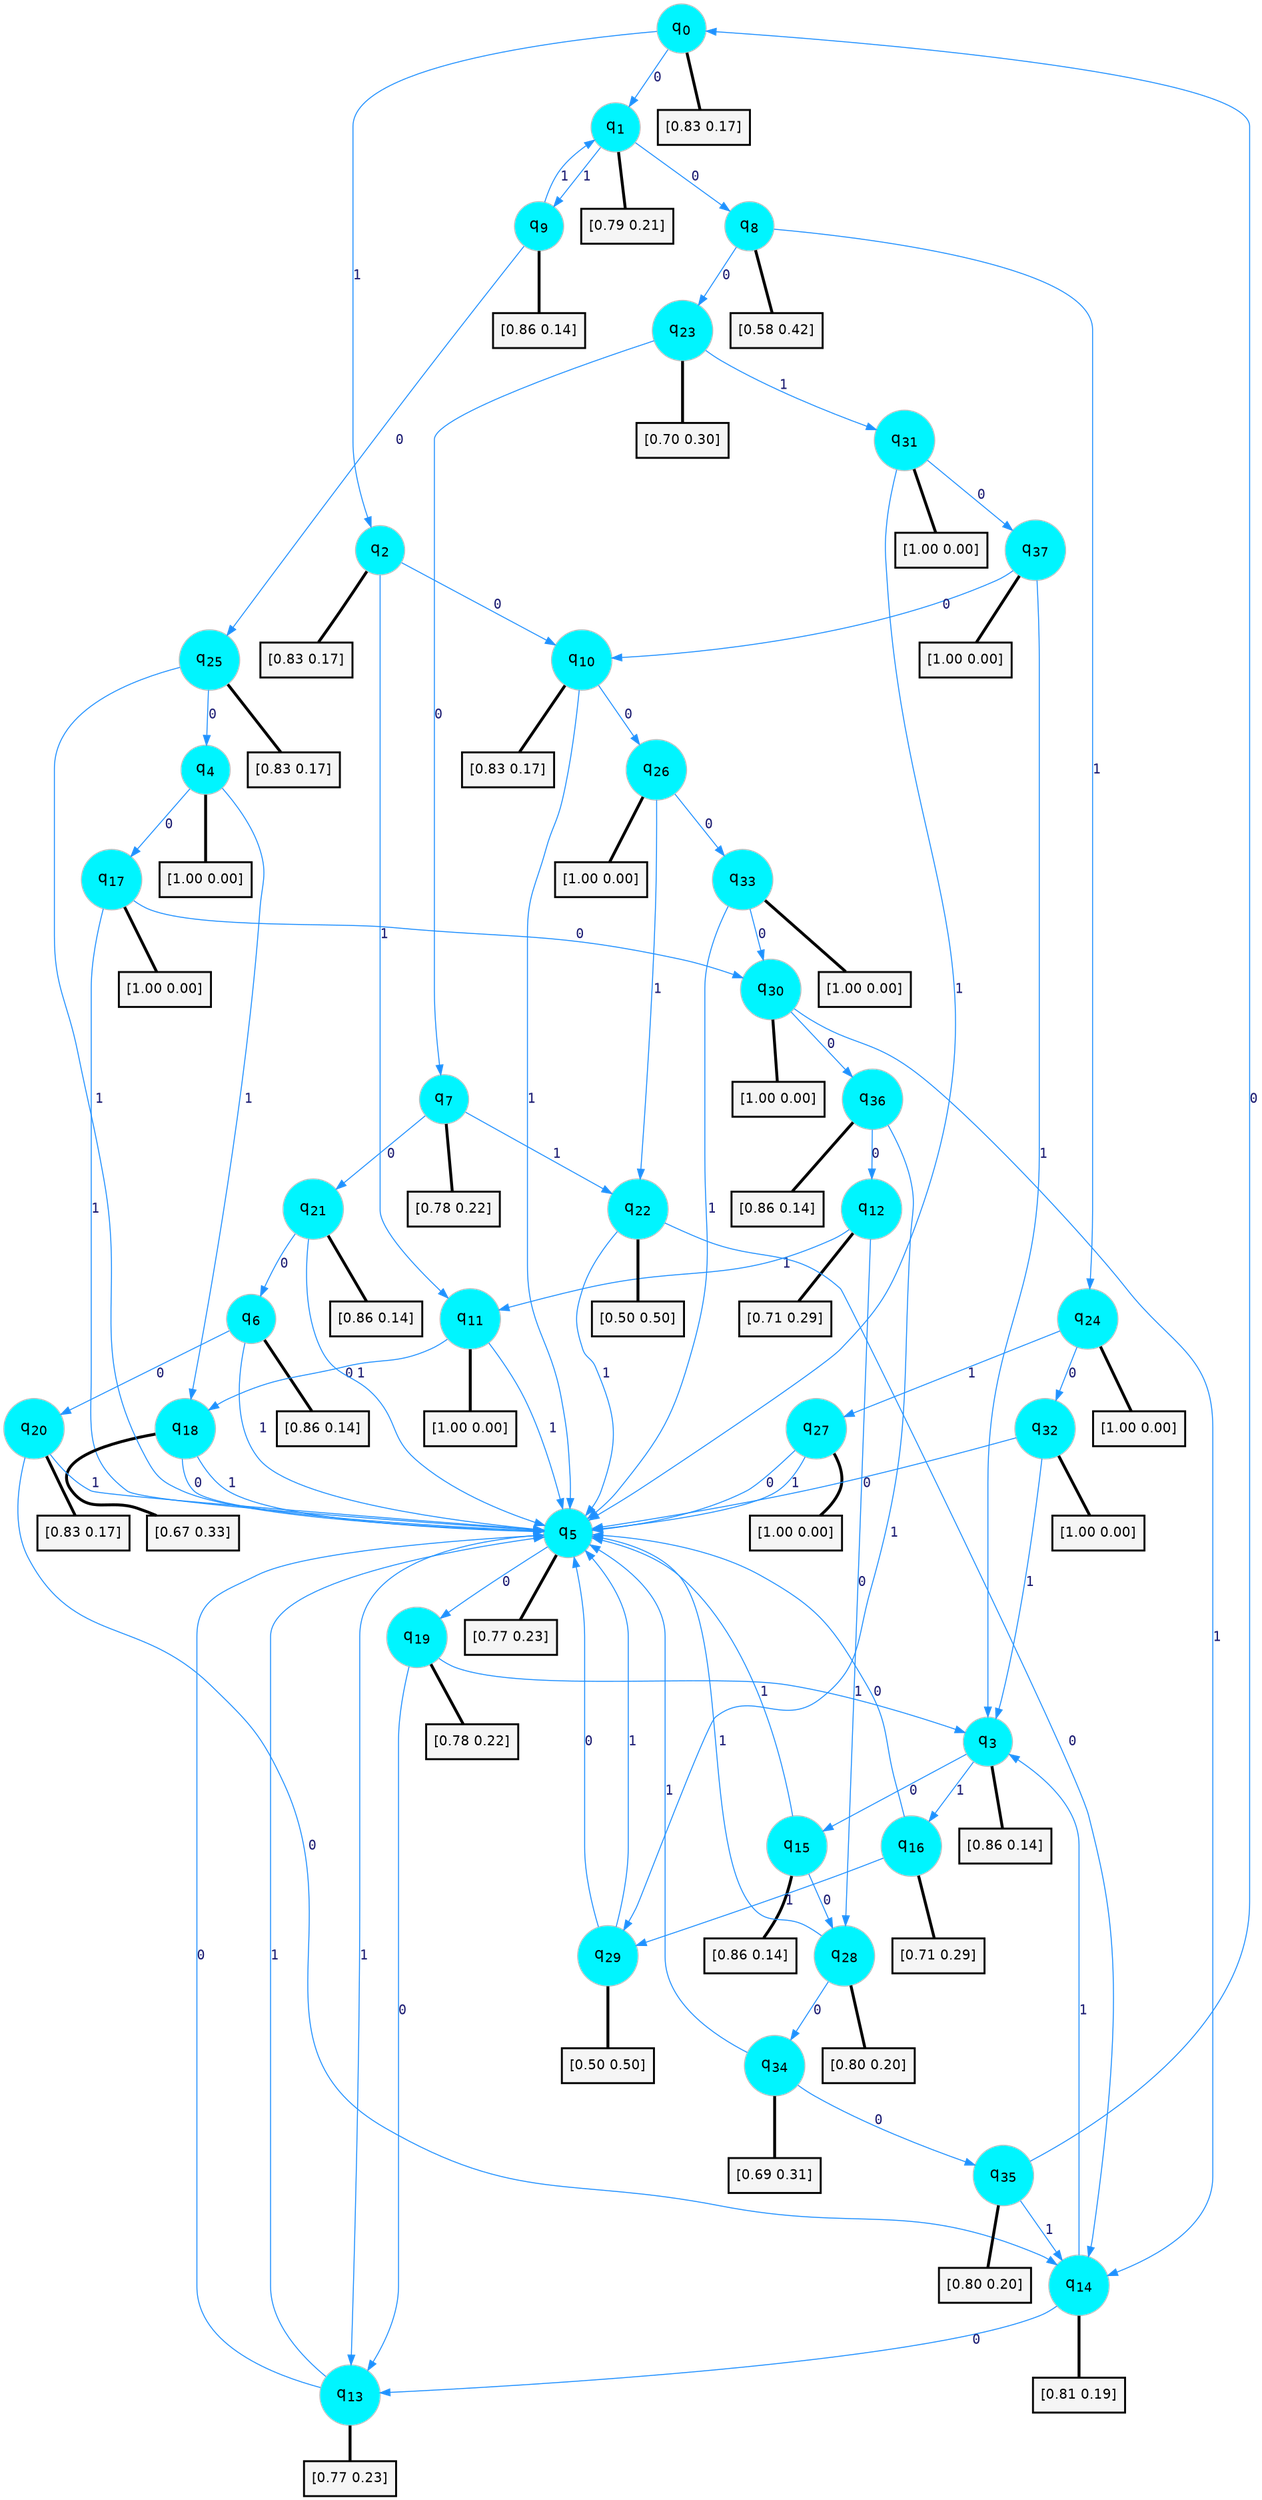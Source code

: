 digraph G {
graph [
bgcolor=transparent, dpi=300, rankdir=TD, size="40,25"];
node [
color=gray, fillcolor=turquoise1, fontcolor=black, fontname=Helvetica, fontsize=16, fontweight=bold, shape=circle, style=filled];
edge [
arrowsize=1, color=dodgerblue1, fontcolor=midnightblue, fontname=courier, fontweight=bold, penwidth=1, style=solid, weight=20];
0[label=<q<SUB>0</SUB>>];
1[label=<q<SUB>1</SUB>>];
2[label=<q<SUB>2</SUB>>];
3[label=<q<SUB>3</SUB>>];
4[label=<q<SUB>4</SUB>>];
5[label=<q<SUB>5</SUB>>];
6[label=<q<SUB>6</SUB>>];
7[label=<q<SUB>7</SUB>>];
8[label=<q<SUB>8</SUB>>];
9[label=<q<SUB>9</SUB>>];
10[label=<q<SUB>10</SUB>>];
11[label=<q<SUB>11</SUB>>];
12[label=<q<SUB>12</SUB>>];
13[label=<q<SUB>13</SUB>>];
14[label=<q<SUB>14</SUB>>];
15[label=<q<SUB>15</SUB>>];
16[label=<q<SUB>16</SUB>>];
17[label=<q<SUB>17</SUB>>];
18[label=<q<SUB>18</SUB>>];
19[label=<q<SUB>19</SUB>>];
20[label=<q<SUB>20</SUB>>];
21[label=<q<SUB>21</SUB>>];
22[label=<q<SUB>22</SUB>>];
23[label=<q<SUB>23</SUB>>];
24[label=<q<SUB>24</SUB>>];
25[label=<q<SUB>25</SUB>>];
26[label=<q<SUB>26</SUB>>];
27[label=<q<SUB>27</SUB>>];
28[label=<q<SUB>28</SUB>>];
29[label=<q<SUB>29</SUB>>];
30[label=<q<SUB>30</SUB>>];
31[label=<q<SUB>31</SUB>>];
32[label=<q<SUB>32</SUB>>];
33[label=<q<SUB>33</SUB>>];
34[label=<q<SUB>34</SUB>>];
35[label=<q<SUB>35</SUB>>];
36[label=<q<SUB>36</SUB>>];
37[label=<q<SUB>37</SUB>>];
38[label="[0.83 0.17]", shape=box,fontcolor=black, fontname=Helvetica, fontsize=14, penwidth=2, fillcolor=whitesmoke,color=black];
39[label="[0.79 0.21]", shape=box,fontcolor=black, fontname=Helvetica, fontsize=14, penwidth=2, fillcolor=whitesmoke,color=black];
40[label="[0.83 0.17]", shape=box,fontcolor=black, fontname=Helvetica, fontsize=14, penwidth=2, fillcolor=whitesmoke,color=black];
41[label="[0.86 0.14]", shape=box,fontcolor=black, fontname=Helvetica, fontsize=14, penwidth=2, fillcolor=whitesmoke,color=black];
42[label="[1.00 0.00]", shape=box,fontcolor=black, fontname=Helvetica, fontsize=14, penwidth=2, fillcolor=whitesmoke,color=black];
43[label="[0.77 0.23]", shape=box,fontcolor=black, fontname=Helvetica, fontsize=14, penwidth=2, fillcolor=whitesmoke,color=black];
44[label="[0.86 0.14]", shape=box,fontcolor=black, fontname=Helvetica, fontsize=14, penwidth=2, fillcolor=whitesmoke,color=black];
45[label="[0.78 0.22]", shape=box,fontcolor=black, fontname=Helvetica, fontsize=14, penwidth=2, fillcolor=whitesmoke,color=black];
46[label="[0.58 0.42]", shape=box,fontcolor=black, fontname=Helvetica, fontsize=14, penwidth=2, fillcolor=whitesmoke,color=black];
47[label="[0.86 0.14]", shape=box,fontcolor=black, fontname=Helvetica, fontsize=14, penwidth=2, fillcolor=whitesmoke,color=black];
48[label="[0.83 0.17]", shape=box,fontcolor=black, fontname=Helvetica, fontsize=14, penwidth=2, fillcolor=whitesmoke,color=black];
49[label="[1.00 0.00]", shape=box,fontcolor=black, fontname=Helvetica, fontsize=14, penwidth=2, fillcolor=whitesmoke,color=black];
50[label="[0.71 0.29]", shape=box,fontcolor=black, fontname=Helvetica, fontsize=14, penwidth=2, fillcolor=whitesmoke,color=black];
51[label="[0.77 0.23]", shape=box,fontcolor=black, fontname=Helvetica, fontsize=14, penwidth=2, fillcolor=whitesmoke,color=black];
52[label="[0.81 0.19]", shape=box,fontcolor=black, fontname=Helvetica, fontsize=14, penwidth=2, fillcolor=whitesmoke,color=black];
53[label="[0.86 0.14]", shape=box,fontcolor=black, fontname=Helvetica, fontsize=14, penwidth=2, fillcolor=whitesmoke,color=black];
54[label="[0.71 0.29]", shape=box,fontcolor=black, fontname=Helvetica, fontsize=14, penwidth=2, fillcolor=whitesmoke,color=black];
55[label="[1.00 0.00]", shape=box,fontcolor=black, fontname=Helvetica, fontsize=14, penwidth=2, fillcolor=whitesmoke,color=black];
56[label="[0.67 0.33]", shape=box,fontcolor=black, fontname=Helvetica, fontsize=14, penwidth=2, fillcolor=whitesmoke,color=black];
57[label="[0.78 0.22]", shape=box,fontcolor=black, fontname=Helvetica, fontsize=14, penwidth=2, fillcolor=whitesmoke,color=black];
58[label="[0.83 0.17]", shape=box,fontcolor=black, fontname=Helvetica, fontsize=14, penwidth=2, fillcolor=whitesmoke,color=black];
59[label="[0.86 0.14]", shape=box,fontcolor=black, fontname=Helvetica, fontsize=14, penwidth=2, fillcolor=whitesmoke,color=black];
60[label="[0.50 0.50]", shape=box,fontcolor=black, fontname=Helvetica, fontsize=14, penwidth=2, fillcolor=whitesmoke,color=black];
61[label="[0.70 0.30]", shape=box,fontcolor=black, fontname=Helvetica, fontsize=14, penwidth=2, fillcolor=whitesmoke,color=black];
62[label="[1.00 0.00]", shape=box,fontcolor=black, fontname=Helvetica, fontsize=14, penwidth=2, fillcolor=whitesmoke,color=black];
63[label="[0.83 0.17]", shape=box,fontcolor=black, fontname=Helvetica, fontsize=14, penwidth=2, fillcolor=whitesmoke,color=black];
64[label="[1.00 0.00]", shape=box,fontcolor=black, fontname=Helvetica, fontsize=14, penwidth=2, fillcolor=whitesmoke,color=black];
65[label="[1.00 0.00]", shape=box,fontcolor=black, fontname=Helvetica, fontsize=14, penwidth=2, fillcolor=whitesmoke,color=black];
66[label="[0.80 0.20]", shape=box,fontcolor=black, fontname=Helvetica, fontsize=14, penwidth=2, fillcolor=whitesmoke,color=black];
67[label="[0.50 0.50]", shape=box,fontcolor=black, fontname=Helvetica, fontsize=14, penwidth=2, fillcolor=whitesmoke,color=black];
68[label="[1.00 0.00]", shape=box,fontcolor=black, fontname=Helvetica, fontsize=14, penwidth=2, fillcolor=whitesmoke,color=black];
69[label="[1.00 0.00]", shape=box,fontcolor=black, fontname=Helvetica, fontsize=14, penwidth=2, fillcolor=whitesmoke,color=black];
70[label="[1.00 0.00]", shape=box,fontcolor=black, fontname=Helvetica, fontsize=14, penwidth=2, fillcolor=whitesmoke,color=black];
71[label="[1.00 0.00]", shape=box,fontcolor=black, fontname=Helvetica, fontsize=14, penwidth=2, fillcolor=whitesmoke,color=black];
72[label="[0.69 0.31]", shape=box,fontcolor=black, fontname=Helvetica, fontsize=14, penwidth=2, fillcolor=whitesmoke,color=black];
73[label="[0.80 0.20]", shape=box,fontcolor=black, fontname=Helvetica, fontsize=14, penwidth=2, fillcolor=whitesmoke,color=black];
74[label="[0.86 0.14]", shape=box,fontcolor=black, fontname=Helvetica, fontsize=14, penwidth=2, fillcolor=whitesmoke,color=black];
75[label="[1.00 0.00]", shape=box,fontcolor=black, fontname=Helvetica, fontsize=14, penwidth=2, fillcolor=whitesmoke,color=black];
0->1 [label=0];
0->2 [label=1];
0->38 [arrowhead=none, penwidth=3,color=black];
1->8 [label=0];
1->9 [label=1];
1->39 [arrowhead=none, penwidth=3,color=black];
2->10 [label=0];
2->11 [label=1];
2->40 [arrowhead=none, penwidth=3,color=black];
3->15 [label=0];
3->16 [label=1];
3->41 [arrowhead=none, penwidth=3,color=black];
4->17 [label=0];
4->18 [label=1];
4->42 [arrowhead=none, penwidth=3,color=black];
5->19 [label=0];
5->13 [label=1];
5->43 [arrowhead=none, penwidth=3,color=black];
6->20 [label=0];
6->5 [label=1];
6->44 [arrowhead=none, penwidth=3,color=black];
7->21 [label=0];
7->22 [label=1];
7->45 [arrowhead=none, penwidth=3,color=black];
8->23 [label=0];
8->24 [label=1];
8->46 [arrowhead=none, penwidth=3,color=black];
9->25 [label=0];
9->1 [label=1];
9->47 [arrowhead=none, penwidth=3,color=black];
10->26 [label=0];
10->5 [label=1];
10->48 [arrowhead=none, penwidth=3,color=black];
11->18 [label=0];
11->5 [label=1];
11->49 [arrowhead=none, penwidth=3,color=black];
12->28 [label=0];
12->11 [label=1];
12->50 [arrowhead=none, penwidth=3,color=black];
13->5 [label=0];
13->5 [label=1];
13->51 [arrowhead=none, penwidth=3,color=black];
14->13 [label=0];
14->3 [label=1];
14->52 [arrowhead=none, penwidth=3,color=black];
15->28 [label=0];
15->5 [label=1];
15->53 [arrowhead=none, penwidth=3,color=black];
16->5 [label=0];
16->29 [label=1];
16->54 [arrowhead=none, penwidth=3,color=black];
17->30 [label=0];
17->5 [label=1];
17->55 [arrowhead=none, penwidth=3,color=black];
18->5 [label=0];
18->5 [label=1];
18->56 [arrowhead=none, penwidth=3,color=black];
19->13 [label=0];
19->3 [label=1];
19->57 [arrowhead=none, penwidth=3,color=black];
20->14 [label=0];
20->5 [label=1];
20->58 [arrowhead=none, penwidth=3,color=black];
21->6 [label=0];
21->5 [label=1];
21->59 [arrowhead=none, penwidth=3,color=black];
22->14 [label=0];
22->5 [label=1];
22->60 [arrowhead=none, penwidth=3,color=black];
23->7 [label=0];
23->31 [label=1];
23->61 [arrowhead=none, penwidth=3,color=black];
24->32 [label=0];
24->27 [label=1];
24->62 [arrowhead=none, penwidth=3,color=black];
25->4 [label=0];
25->5 [label=1];
25->63 [arrowhead=none, penwidth=3,color=black];
26->33 [label=0];
26->22 [label=1];
26->64 [arrowhead=none, penwidth=3,color=black];
27->5 [label=0];
27->5 [label=1];
27->65 [arrowhead=none, penwidth=3,color=black];
28->34 [label=0];
28->5 [label=1];
28->66 [arrowhead=none, penwidth=3,color=black];
29->5 [label=0];
29->5 [label=1];
29->67 [arrowhead=none, penwidth=3,color=black];
30->36 [label=0];
30->14 [label=1];
30->68 [arrowhead=none, penwidth=3,color=black];
31->37 [label=0];
31->5 [label=1];
31->69 [arrowhead=none, penwidth=3,color=black];
32->5 [label=0];
32->3 [label=1];
32->70 [arrowhead=none, penwidth=3,color=black];
33->30 [label=0];
33->5 [label=1];
33->71 [arrowhead=none, penwidth=3,color=black];
34->35 [label=0];
34->5 [label=1];
34->72 [arrowhead=none, penwidth=3,color=black];
35->0 [label=0];
35->14 [label=1];
35->73 [arrowhead=none, penwidth=3,color=black];
36->12 [label=0];
36->29 [label=1];
36->74 [arrowhead=none, penwidth=3,color=black];
37->10 [label=0];
37->3 [label=1];
37->75 [arrowhead=none, penwidth=3,color=black];
}
